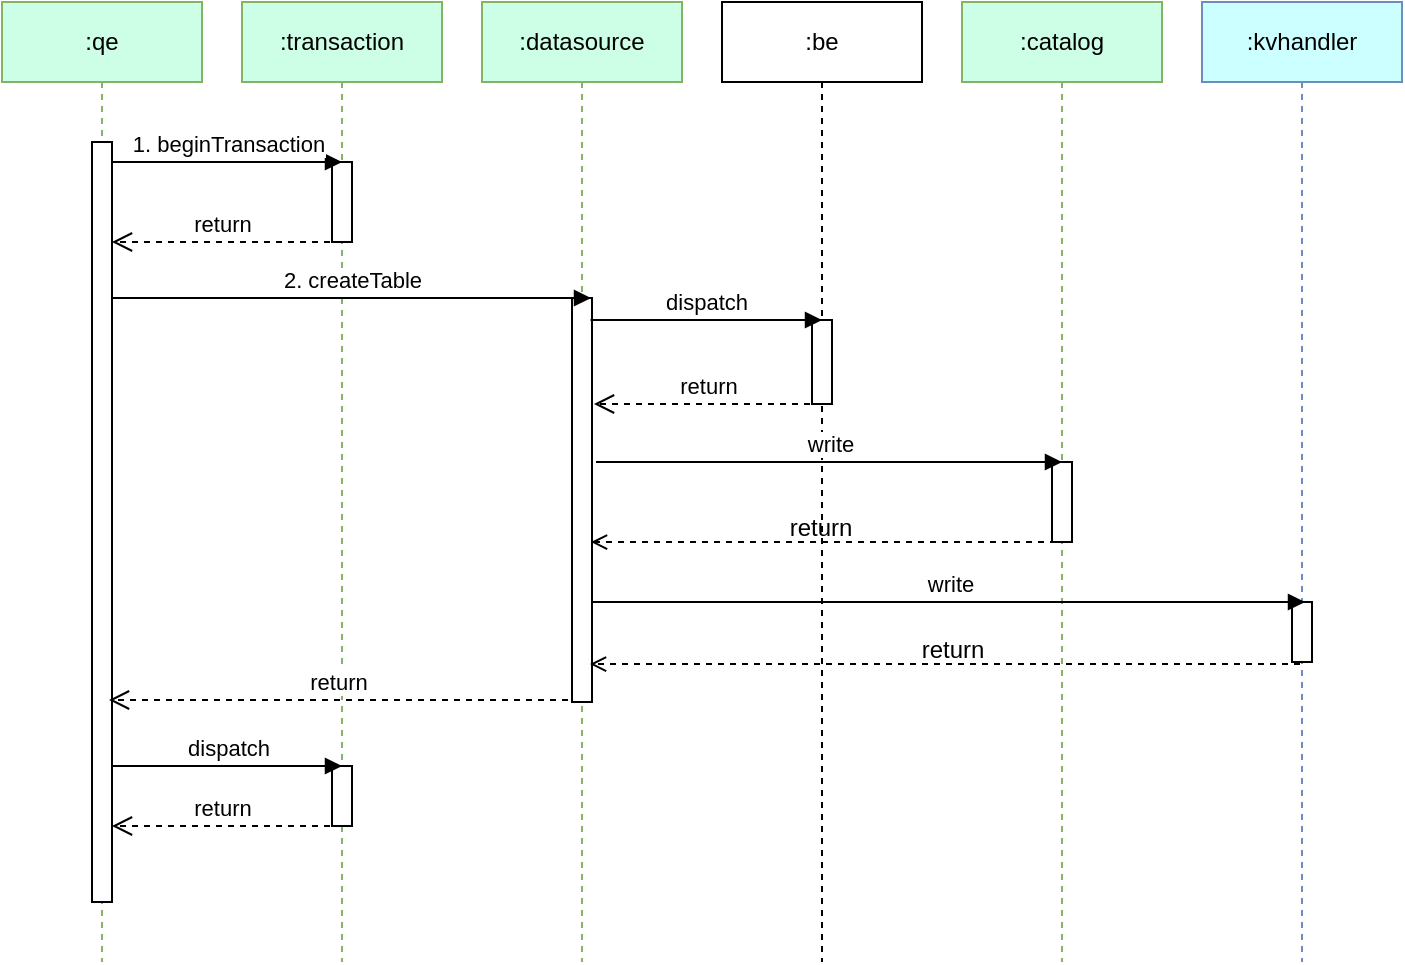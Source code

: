 <mxfile version="23.0.2" type="github" pages="2">
  <diagram name="第 1 页" id="fUXSHJajxYiSgs6ini6Z">
    <mxGraphModel dx="1134" dy="710" grid="1" gridSize="10" guides="1" tooltips="1" connect="1" arrows="1" fold="1" page="1" pageScale="1" pageWidth="827" pageHeight="1169" math="0" shadow="0">
      <root>
        <mxCell id="0" />
        <mxCell id="1" parent="0" />
        <mxCell id="wT6kdrWUcArFucTZrKbO-1" value=":transaction" style="shape=umlLifeline;perimeter=lifelinePerimeter;whiteSpace=wrap;html=1;container=1;dropTarget=0;collapsible=0;recursiveResize=0;outlineConnect=0;portConstraint=eastwest;newEdgeStyle={&quot;curved&quot;:0,&quot;rounded&quot;:0};fillColor=#CCFFE6;strokeColor=#82b366;" vertex="1" parent="1">
          <mxGeometry x="200" y="40" width="100" height="480" as="geometry" />
        </mxCell>
        <mxCell id="gLvBmwURmPvRDAoktSjl-8" value="" style="html=1;points=[[0,0,0,0,5],[0,1,0,0,-5],[1,0,0,0,5],[1,1,0,0,-5]];perimeter=orthogonalPerimeter;outlineConnect=0;targetShapes=umlLifeline;portConstraint=eastwest;newEdgeStyle={&quot;curved&quot;:0,&quot;rounded&quot;:0};" vertex="1" parent="wT6kdrWUcArFucTZrKbO-1">
          <mxGeometry x="45" y="382" width="10" height="30" as="geometry" />
        </mxCell>
        <mxCell id="gLvBmwURmPvRDAoktSjl-12" value="" style="html=1;points=[[0,0,0,0,5],[0,1,0,0,-5],[1,0,0,0,5],[1,1,0,0,-5]];perimeter=orthogonalPerimeter;outlineConnect=0;targetShapes=umlLifeline;portConstraint=eastwest;newEdgeStyle={&quot;curved&quot;:0,&quot;rounded&quot;:0};" vertex="1" parent="wT6kdrWUcArFucTZrKbO-1">
          <mxGeometry x="45" y="80" width="10" height="40" as="geometry" />
        </mxCell>
        <mxCell id="wT6kdrWUcArFucTZrKbO-2" value=":qe" style="shape=umlLifeline;perimeter=lifelinePerimeter;whiteSpace=wrap;html=1;container=1;dropTarget=0;collapsible=0;recursiveResize=0;outlineConnect=0;portConstraint=eastwest;newEdgeStyle={&quot;curved&quot;:0,&quot;rounded&quot;:0};fillColor=#CCFFE6;strokeColor=#82b366;" vertex="1" parent="1">
          <mxGeometry x="80" y="40" width="100" height="480" as="geometry" />
        </mxCell>
        <mxCell id="gLvBmwURmPvRDAoktSjl-2" value="" style="html=1;points=[[0,0,0,0,5],[0,1,0,0,-5],[1,0,0,0,5],[1,1,0,0,-5]];perimeter=orthogonalPerimeter;outlineConnect=0;targetShapes=umlLifeline;portConstraint=eastwest;newEdgeStyle={&quot;curved&quot;:0,&quot;rounded&quot;:0};" vertex="1" parent="wT6kdrWUcArFucTZrKbO-2">
          <mxGeometry x="45" y="70" width="10" height="380" as="geometry" />
        </mxCell>
        <mxCell id="wT6kdrWUcArFucTZrKbO-3" value=":datasource" style="shape=umlLifeline;perimeter=lifelinePerimeter;whiteSpace=wrap;html=1;container=1;dropTarget=0;collapsible=0;recursiveResize=0;outlineConnect=0;portConstraint=eastwest;newEdgeStyle={&quot;curved&quot;:0,&quot;rounded&quot;:0};fillColor=#CCFFE6;strokeColor=#82b366;" vertex="1" parent="1">
          <mxGeometry x="320" y="40" width="100" height="480" as="geometry" />
        </mxCell>
        <mxCell id="gLvBmwURmPvRDAoktSjl-4" value="" style="html=1;points=[[0,0,0,0,5],[0,1,0,0,-5],[1,0,0,0,5],[1,1,0,0,-5]];perimeter=orthogonalPerimeter;outlineConnect=0;targetShapes=umlLifeline;portConstraint=eastwest;newEdgeStyle={&quot;curved&quot;:0,&quot;rounded&quot;:0};" vertex="1" parent="wT6kdrWUcArFucTZrKbO-3">
          <mxGeometry x="45" y="148" width="10" height="202" as="geometry" />
        </mxCell>
        <mxCell id="wT6kdrWUcArFucTZrKbO-4" value=":be" style="shape=umlLifeline;perimeter=lifelinePerimeter;whiteSpace=wrap;html=1;container=1;dropTarget=0;collapsible=0;recursiveResize=0;outlineConnect=0;portConstraint=eastwest;newEdgeStyle={&quot;curved&quot;:0,&quot;rounded&quot;:0};" vertex="1" parent="1">
          <mxGeometry x="440" y="40" width="100" height="480" as="geometry" />
        </mxCell>
        <mxCell id="gLvBmwURmPvRDAoktSjl-5" value="" style="html=1;points=[[0,0,0,0,5],[0,1,0,0,-5],[1,0,0,0,5],[1,1,0,0,-5]];perimeter=orthogonalPerimeter;outlineConnect=0;targetShapes=umlLifeline;portConstraint=eastwest;newEdgeStyle={&quot;curved&quot;:0,&quot;rounded&quot;:0};" vertex="1" parent="wT6kdrWUcArFucTZrKbO-4">
          <mxGeometry x="45" y="159" width="10" height="42" as="geometry" />
        </mxCell>
        <mxCell id="wT6kdrWUcArFucTZrKbO-5" value=":kvhandler" style="shape=umlLifeline;perimeter=lifelinePerimeter;whiteSpace=wrap;html=1;container=1;dropTarget=0;collapsible=0;recursiveResize=0;outlineConnect=0;portConstraint=eastwest;newEdgeStyle={&quot;curved&quot;:0,&quot;rounded&quot;:0};fillColor=#CCFFFF;strokeColor=#6c8ebf;" vertex="1" parent="1">
          <mxGeometry x="680" y="40" width="100" height="480" as="geometry" />
        </mxCell>
        <mxCell id="gLvBmwURmPvRDAoktSjl-7" value="" style="html=1;points=[[0,0,0,0,5],[0,1,0,0,-5],[1,0,0,0,5],[1,1,0,0,-5]];perimeter=orthogonalPerimeter;outlineConnect=0;targetShapes=umlLifeline;portConstraint=eastwest;newEdgeStyle={&quot;curved&quot;:0,&quot;rounded&quot;:0};" vertex="1" parent="wT6kdrWUcArFucTZrKbO-5">
          <mxGeometry x="45" y="300" width="10" height="30" as="geometry" />
        </mxCell>
        <mxCell id="gLvBmwURmPvRDAoktSjl-1" value=":catalog" style="shape=umlLifeline;perimeter=lifelinePerimeter;whiteSpace=wrap;html=1;container=1;dropTarget=0;collapsible=0;recursiveResize=0;outlineConnect=0;portConstraint=eastwest;newEdgeStyle={&quot;curved&quot;:0,&quot;rounded&quot;:0};fillColor=#CCFFE6;strokeColor=#82b366;" vertex="1" parent="1">
          <mxGeometry x="560" y="40" width="100" height="480" as="geometry" />
        </mxCell>
        <mxCell id="gLvBmwURmPvRDAoktSjl-6" value="" style="html=1;points=[[0,0,0,0,5],[0,1,0,0,-5],[1,0,0,0,5],[1,1,0,0,-5]];perimeter=orthogonalPerimeter;outlineConnect=0;targetShapes=umlLifeline;portConstraint=eastwest;newEdgeStyle={&quot;curved&quot;:0,&quot;rounded&quot;:0};" vertex="1" parent="gLvBmwURmPvRDAoktSjl-1">
          <mxGeometry x="45" y="230" width="10" height="40" as="geometry" />
        </mxCell>
        <mxCell id="gLvBmwURmPvRDAoktSjl-14" value="return" style="html=1;verticalAlign=bottom;endArrow=open;dashed=1;endSize=8;curved=0;rounded=0;exitX=0;exitY=1;exitDx=0;exitDy=-5;" edge="1" parent="1" target="gLvBmwURmPvRDAoktSjl-2">
          <mxGeometry relative="1" as="geometry">
            <mxPoint x="136" y="161" as="targetPoint" />
            <mxPoint x="244" y="160" as="sourcePoint" />
          </mxGeometry>
        </mxCell>
        <mxCell id="gLvBmwURmPvRDAoktSjl-13" value="1. beginTransaction" style="html=1;verticalAlign=bottom;endArrow=block;curved=0;rounded=0;entryX=0;entryY=0;entryDx=0;entryDy=5;" edge="1" parent="1">
          <mxGeometry x="0.009" relative="1" as="geometry">
            <mxPoint x="135" y="120" as="sourcePoint" />
            <mxPoint x="250" y="120" as="targetPoint" />
            <mxPoint as="offset" />
          </mxGeometry>
        </mxCell>
        <mxCell id="gLvBmwURmPvRDAoktSjl-15" value="2. createTable" style="html=1;verticalAlign=bottom;endArrow=block;curved=0;rounded=0;" edge="1" parent="1" source="gLvBmwURmPvRDAoktSjl-2">
          <mxGeometry relative="1" as="geometry">
            <mxPoint x="135" y="190.08" as="sourcePoint" />
            <mxPoint x="374.5" y="188" as="targetPoint" />
          </mxGeometry>
        </mxCell>
        <mxCell id="gLvBmwURmPvRDAoktSjl-16" value="dispatch" style="html=1;verticalAlign=bottom;endArrow=block;curved=0;rounded=0;" edge="1" parent="1">
          <mxGeometry relative="1" as="geometry">
            <mxPoint x="374.25" y="199" as="sourcePoint" />
            <mxPoint x="490" y="199" as="targetPoint" />
          </mxGeometry>
        </mxCell>
        <mxCell id="gLvBmwURmPvRDAoktSjl-17" value="write" style="html=1;verticalAlign=bottom;endArrow=block;curved=0;rounded=0;" edge="1" parent="1">
          <mxGeometry relative="1" as="geometry">
            <mxPoint x="377" y="270" as="sourcePoint" />
            <mxPoint x="610" y="270" as="targetPoint" />
          </mxGeometry>
        </mxCell>
        <mxCell id="gLvBmwURmPvRDAoktSjl-18" value="write" style="html=1;verticalAlign=bottom;endArrow=block;curved=0;rounded=0;" edge="1" parent="1">
          <mxGeometry relative="1" as="geometry">
            <mxPoint x="375.5" y="340" as="sourcePoint" />
            <mxPoint x="731.5" y="340" as="targetPoint" />
            <mxPoint as="offset" />
          </mxGeometry>
        </mxCell>
        <mxCell id="gLvBmwURmPvRDAoktSjl-20" value="dispatch" style="html=1;verticalAlign=bottom;endArrow=block;curved=0;rounded=0;entryX=0;entryY=0;entryDx=0;entryDy=5;" edge="1" parent="1">
          <mxGeometry relative="1" as="geometry">
            <mxPoint x="135" y="422" as="sourcePoint" />
            <mxPoint x="250" y="422" as="targetPoint" />
          </mxGeometry>
        </mxCell>
        <mxCell id="gLvBmwURmPvRDAoktSjl-21" style="rounded=0;orthogonalLoop=1;jettySize=auto;html=1;exitX=0;exitY=1;exitDx=0;exitDy=-5;exitPerimeter=0;entryX=0.5;entryY=0.901;entryDx=0;entryDy=0;entryPerimeter=0;endArrow=open;endFill=0;dashed=1;" edge="1" parent="1">
          <mxGeometry relative="1" as="geometry">
            <mxPoint x="729" y="371" as="sourcePoint" />
            <mxPoint x="374" y="371.012" as="targetPoint" />
          </mxGeometry>
        </mxCell>
        <mxCell id="gLvBmwURmPvRDAoktSjl-22" value="return" style="text;html=1;align=center;verticalAlign=middle;resizable=0;points=[];autosize=1;strokeColor=none;fillColor=none;" vertex="1" parent="1">
          <mxGeometry x="530" y="349" width="50" height="30" as="geometry" />
        </mxCell>
        <mxCell id="gLvBmwURmPvRDAoktSjl-23" style="rounded=0;orthogonalLoop=1;jettySize=auto;html=1;entryX=0.5;entryY=0.901;entryDx=0;entryDy=0;entryPerimeter=0;endArrow=open;endFill=0;dashed=1;" edge="1" parent="1">
          <mxGeometry relative="1" as="geometry">
            <mxPoint x="607" y="310" as="sourcePoint" />
            <mxPoint x="374.5" y="310.012" as="targetPoint" />
          </mxGeometry>
        </mxCell>
        <mxCell id="gLvBmwURmPvRDAoktSjl-24" value="return" style="text;html=1;align=center;verticalAlign=middle;resizable=0;points=[];autosize=1;strokeColor=none;fillColor=none;" vertex="1" parent="1">
          <mxGeometry x="464" y="288" width="50" height="30" as="geometry" />
        </mxCell>
        <mxCell id="gLvBmwURmPvRDAoktSjl-27" value="return" style="html=1;verticalAlign=bottom;endArrow=open;dashed=1;endSize=8;curved=0;rounded=0;exitX=0;exitY=1;exitDx=0;exitDy=-5;endFill=0;" edge="1" parent="1">
          <mxGeometry relative="1" as="geometry">
            <mxPoint x="376" y="241" as="targetPoint" />
            <mxPoint x="490" y="241" as="sourcePoint" />
          </mxGeometry>
        </mxCell>
        <mxCell id="gLvBmwURmPvRDAoktSjl-28" value="return" style="html=1;verticalAlign=bottom;endArrow=open;dashed=1;endSize=8;curved=0;rounded=0;exitX=0;exitY=1;exitDx=0;exitDy=-5;" edge="1" parent="1">
          <mxGeometry relative="1" as="geometry">
            <mxPoint x="133.5" y="389" as="targetPoint" />
            <mxPoint x="363" y="389" as="sourcePoint" />
          </mxGeometry>
        </mxCell>
        <mxCell id="gLvBmwURmPvRDAoktSjl-29" value="return" style="html=1;verticalAlign=bottom;endArrow=open;dashed=1;endSize=8;curved=0;rounded=0;exitX=0;exitY=1;exitDx=0;exitDy=-5;" edge="1" parent="1">
          <mxGeometry relative="1" as="geometry">
            <mxPoint x="135" y="452" as="targetPoint" />
            <mxPoint x="244" y="452" as="sourcePoint" />
          </mxGeometry>
        </mxCell>
      </root>
    </mxGraphModel>
  </diagram>
  <diagram id="Zt3rhA-_2TzogEBih7q7" name="第 2 页">
    <mxGraphModel dx="1134" dy="710" grid="1" gridSize="10" guides="1" tooltips="1" connect="1" arrows="1" fold="1" page="1" pageScale="1" pageWidth="827" pageHeight="1169" math="0" shadow="0">
      <root>
        <mxCell id="0" />
        <mxCell id="1" parent="0" />
        <mxCell id="JigWRnYY_TuEr3u3-9tE-1" value="qe" style="shape=folder;fontStyle=1;spacingTop=10;tabWidth=40;tabHeight=14;tabPosition=left;html=1;whiteSpace=wrap;" vertex="1" parent="1">
          <mxGeometry x="80" y="140" width="170" height="120" as="geometry" />
        </mxCell>
        <mxCell id="JigWRnYY_TuEr3u3-9tE-2" value="transaction" style="shape=folder;fontStyle=1;spacingTop=10;tabWidth=40;tabHeight=14;tabPosition=left;html=1;whiteSpace=wrap;" vertex="1" parent="1">
          <mxGeometry x="280" y="140" width="180" height="80" as="geometry" />
        </mxCell>
        <mxCell id="JigWRnYY_TuEr3u3-9tE-3" value="datasource" style="shape=folder;fontStyle=1;spacingTop=10;tabWidth=40;tabHeight=14;tabPosition=left;html=1;whiteSpace=wrap;" vertex="1" parent="1">
          <mxGeometry x="480" y="140" width="180" height="120" as="geometry" />
        </mxCell>
        <mxCell id="JigWRnYY_TuEr3u3-9tE-4" value="catalog" style="shape=folder;fontStyle=1;spacingTop=10;tabWidth=40;tabHeight=14;tabPosition=left;html=1;whiteSpace=wrap;" vertex="1" parent="1">
          <mxGeometry x="80" y="330" width="180" height="120" as="geometry" />
        </mxCell>
      </root>
    </mxGraphModel>
  </diagram>
</mxfile>
